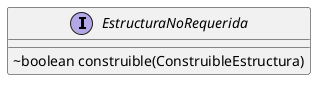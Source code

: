 @startuml
skinparam classAttributeIconSize 0
interface EstructuraNoRequerida {
~ boolean construible(ConstruibleEstructura)
}
@enduml